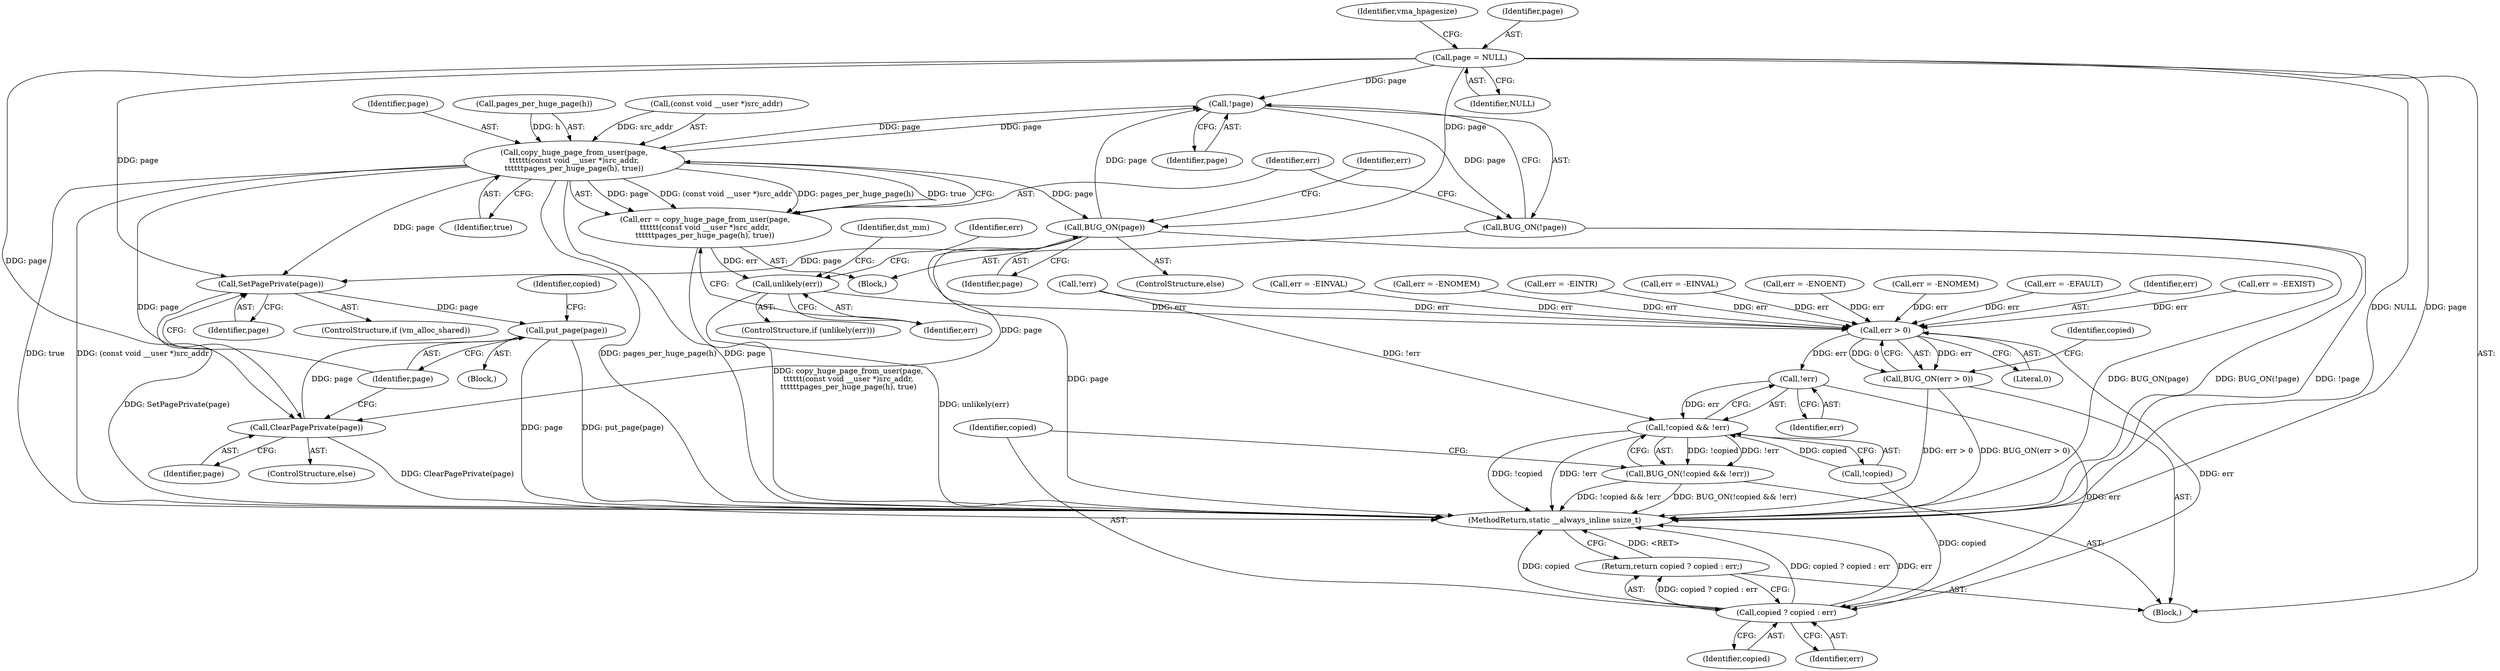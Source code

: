 digraph "0_linux_29ec90660d68bbdd69507c1c8b4e33aa299278b1_2@pointer" {
"1000162" [label="(Call,page = NULL)"];
"1000398" [label="(Call,!page)"];
"1000397" [label="(Call,BUG_ON(!page))"];
"1000402" [label="(Call,copy_huge_page_from_user(page,\n\t\t\t\t\t\t(const void __user *)src_addr,\n\t\t\t\t\t\tpages_per_huge_page(h), true))"];
"1000400" [label="(Call,err = copy_huge_page_from_user(page,\n\t\t\t\t\t\t(const void __user *)src_addr,\n\t\t\t\t\t\tpages_per_huge_page(h), true))"];
"1000411" [label="(Call,unlikely(err))"];
"1000478" [label="(Call,err > 0)"];
"1000477" [label="(Call,BUG_ON(err > 0))"];
"1000485" [label="(Call,!err)"];
"1000482" [label="(Call,!copied && !err)"];
"1000481" [label="(Call,BUG_ON(!copied && !err))"];
"1000488" [label="(Call,copied ? copied : err)"];
"1000487" [label="(Return,return copied ? copied : err;)"];
"1000429" [label="(Call,BUG_ON(page))"];
"1000466" [label="(Call,SetPagePrivate(page))"];
"1000471" [label="(Call,put_page(page))"];
"1000469" [label="(Call,ClearPagePrivate(page))"];
"1000414" [label="(Call,err = -EFAULT)"];
"1000475" [label="(Identifier,copied)"];
"1000409" [label="(Identifier,true)"];
"1000410" [label="(ControlStructure,if (unlikely(err)))"];
"1000487" [label="(Return,return copied ? copied : err;)"];
"1000162" [label="(Call,page = NULL)"];
"1000429" [label="(Call,BUG_ON(page))"];
"1000490" [label="(Identifier,copied)"];
"1000479" [label="(Identifier,err)"];
"1000482" [label="(Call,!copied && !err)"];
"1000166" [label="(Identifier,vma_hpagesize)"];
"1000402" [label="(Call,copy_huge_page_from_user(page,\n\t\t\t\t\t\t(const void __user *)src_addr,\n\t\t\t\t\t\tpages_per_huge_page(h), true))"];
"1000403" [label="(Identifier,page)"];
"1000412" [label="(Identifier,err)"];
"1000480" [label="(Literal,0)"];
"1000407" [label="(Call,pages_per_huge_page(h))"];
"1000347" [label="(Call,err = -EEXIST)"];
"1000163" [label="(Identifier,page)"];
"1000484" [label="(Identifier,copied)"];
"1000481" [label="(Call,BUG_ON(!copied && !err))"];
"1000401" [label="(Identifier,err)"];
"1000430" [label="(Identifier,page)"];
"1000464" [label="(ControlStructure,if (vm_alloc_shared))"];
"1000478" [label="(Call,err > 0)"];
"1000422" [label="(Identifier,dst_mm)"];
"1000169" [label="(Call,err = -EINVAL)"];
"1000326" [label="(Call,err = -ENOMEM)"];
"1000470" [label="(Identifier,page)"];
"1000463" [label="(Block,)"];
"1000485" [label="(Call,!err)"];
"1000483" [label="(Call,!copied)"];
"1000467" [label="(Identifier,page)"];
"1000397" [label="(Call,BUG_ON(!page))"];
"1000447" [label="(Call,err = -EINTR)"];
"1000428" [label="(ControlStructure,else)"];
"1000411" [label="(Call,unlikely(err))"];
"1000164" [label="(Identifier,NULL)"];
"1000491" [label="(Identifier,err)"];
"1000472" [label="(Identifier,page)"];
"1000489" [label="(Identifier,copied)"];
"1000114" [label="(Block,)"];
"1000433" [label="(Identifier,err)"];
"1000391" [label="(Block,)"];
"1000469" [label="(Call,ClearPagePrivate(page))"];
"1000432" [label="(Call,!err)"];
"1000231" [label="(Call,err = -EINVAL)"];
"1000488" [label="(Call,copied ? copied : err)"];
"1000191" [label="(Call,err = -ENOENT)"];
"1000415" [label="(Identifier,err)"];
"1000486" [label="(Identifier,err)"];
"1000264" [label="(Call,err = -ENOMEM)"];
"1000492" [label="(MethodReturn,static __always_inline ssize_t)"];
"1000468" [label="(ControlStructure,else)"];
"1000477" [label="(Call,BUG_ON(err > 0))"];
"1000404" [label="(Call,(const void __user *)src_addr)"];
"1000398" [label="(Call,!page)"];
"1000399" [label="(Identifier,page)"];
"1000471" [label="(Call,put_page(page))"];
"1000466" [label="(Call,SetPagePrivate(page))"];
"1000400" [label="(Call,err = copy_huge_page_from_user(page,\n\t\t\t\t\t\t(const void __user *)src_addr,\n\t\t\t\t\t\tpages_per_huge_page(h), true))"];
"1000162" -> "1000114"  [label="AST: "];
"1000162" -> "1000164"  [label="CFG: "];
"1000163" -> "1000162"  [label="AST: "];
"1000164" -> "1000162"  [label="AST: "];
"1000166" -> "1000162"  [label="CFG: "];
"1000162" -> "1000492"  [label="DDG: NULL"];
"1000162" -> "1000492"  [label="DDG: page"];
"1000162" -> "1000398"  [label="DDG: page"];
"1000162" -> "1000429"  [label="DDG: page"];
"1000162" -> "1000466"  [label="DDG: page"];
"1000162" -> "1000469"  [label="DDG: page"];
"1000398" -> "1000397"  [label="AST: "];
"1000398" -> "1000399"  [label="CFG: "];
"1000399" -> "1000398"  [label="AST: "];
"1000397" -> "1000398"  [label="CFG: "];
"1000398" -> "1000397"  [label="DDG: page"];
"1000402" -> "1000398"  [label="DDG: page"];
"1000429" -> "1000398"  [label="DDG: page"];
"1000398" -> "1000402"  [label="DDG: page"];
"1000397" -> "1000391"  [label="AST: "];
"1000401" -> "1000397"  [label="CFG: "];
"1000397" -> "1000492"  [label="DDG: BUG_ON(!page)"];
"1000397" -> "1000492"  [label="DDG: !page"];
"1000402" -> "1000400"  [label="AST: "];
"1000402" -> "1000409"  [label="CFG: "];
"1000403" -> "1000402"  [label="AST: "];
"1000404" -> "1000402"  [label="AST: "];
"1000407" -> "1000402"  [label="AST: "];
"1000409" -> "1000402"  [label="AST: "];
"1000400" -> "1000402"  [label="CFG: "];
"1000402" -> "1000492"  [label="DDG: true"];
"1000402" -> "1000492"  [label="DDG: (const void __user *)src_addr"];
"1000402" -> "1000492"  [label="DDG: pages_per_huge_page(h)"];
"1000402" -> "1000492"  [label="DDG: page"];
"1000402" -> "1000400"  [label="DDG: page"];
"1000402" -> "1000400"  [label="DDG: (const void __user *)src_addr"];
"1000402" -> "1000400"  [label="DDG: pages_per_huge_page(h)"];
"1000402" -> "1000400"  [label="DDG: true"];
"1000404" -> "1000402"  [label="DDG: src_addr"];
"1000407" -> "1000402"  [label="DDG: h"];
"1000402" -> "1000429"  [label="DDG: page"];
"1000402" -> "1000466"  [label="DDG: page"];
"1000402" -> "1000469"  [label="DDG: page"];
"1000400" -> "1000391"  [label="AST: "];
"1000401" -> "1000400"  [label="AST: "];
"1000412" -> "1000400"  [label="CFG: "];
"1000400" -> "1000492"  [label="DDG: copy_huge_page_from_user(page,\n\t\t\t\t\t\t(const void __user *)src_addr,\n\t\t\t\t\t\tpages_per_huge_page(h), true)"];
"1000400" -> "1000411"  [label="DDG: err"];
"1000411" -> "1000410"  [label="AST: "];
"1000411" -> "1000412"  [label="CFG: "];
"1000412" -> "1000411"  [label="AST: "];
"1000415" -> "1000411"  [label="CFG: "];
"1000422" -> "1000411"  [label="CFG: "];
"1000411" -> "1000492"  [label="DDG: unlikely(err)"];
"1000411" -> "1000478"  [label="DDG: err"];
"1000478" -> "1000477"  [label="AST: "];
"1000478" -> "1000480"  [label="CFG: "];
"1000479" -> "1000478"  [label="AST: "];
"1000480" -> "1000478"  [label="AST: "];
"1000477" -> "1000478"  [label="CFG: "];
"1000478" -> "1000477"  [label="DDG: err"];
"1000478" -> "1000477"  [label="DDG: 0"];
"1000264" -> "1000478"  [label="DDG: err"];
"1000347" -> "1000478"  [label="DDG: err"];
"1000432" -> "1000478"  [label="DDG: err"];
"1000169" -> "1000478"  [label="DDG: err"];
"1000191" -> "1000478"  [label="DDG: err"];
"1000414" -> "1000478"  [label="DDG: err"];
"1000231" -> "1000478"  [label="DDG: err"];
"1000447" -> "1000478"  [label="DDG: err"];
"1000326" -> "1000478"  [label="DDG: err"];
"1000478" -> "1000485"  [label="DDG: err"];
"1000478" -> "1000488"  [label="DDG: err"];
"1000477" -> "1000114"  [label="AST: "];
"1000484" -> "1000477"  [label="CFG: "];
"1000477" -> "1000492"  [label="DDG: BUG_ON(err > 0)"];
"1000477" -> "1000492"  [label="DDG: err > 0"];
"1000485" -> "1000482"  [label="AST: "];
"1000485" -> "1000486"  [label="CFG: "];
"1000486" -> "1000485"  [label="AST: "];
"1000482" -> "1000485"  [label="CFG: "];
"1000485" -> "1000482"  [label="DDG: err"];
"1000485" -> "1000488"  [label="DDG: err"];
"1000482" -> "1000481"  [label="AST: "];
"1000482" -> "1000483"  [label="CFG: "];
"1000483" -> "1000482"  [label="AST: "];
"1000481" -> "1000482"  [label="CFG: "];
"1000482" -> "1000492"  [label="DDG: !copied"];
"1000482" -> "1000492"  [label="DDG: !err"];
"1000482" -> "1000481"  [label="DDG: !copied"];
"1000482" -> "1000481"  [label="DDG: !err"];
"1000483" -> "1000482"  [label="DDG: copied"];
"1000432" -> "1000482"  [label="DDG: !err"];
"1000481" -> "1000114"  [label="AST: "];
"1000489" -> "1000481"  [label="CFG: "];
"1000481" -> "1000492"  [label="DDG: BUG_ON(!copied && !err)"];
"1000481" -> "1000492"  [label="DDG: !copied && !err"];
"1000488" -> "1000487"  [label="AST: "];
"1000488" -> "1000490"  [label="CFG: "];
"1000488" -> "1000491"  [label="CFG: "];
"1000489" -> "1000488"  [label="AST: "];
"1000490" -> "1000488"  [label="AST: "];
"1000491" -> "1000488"  [label="AST: "];
"1000487" -> "1000488"  [label="CFG: "];
"1000488" -> "1000492"  [label="DDG: copied"];
"1000488" -> "1000492"  [label="DDG: copied ? copied : err"];
"1000488" -> "1000492"  [label="DDG: err"];
"1000488" -> "1000487"  [label="DDG: copied ? copied : err"];
"1000483" -> "1000488"  [label="DDG: copied"];
"1000487" -> "1000114"  [label="AST: "];
"1000492" -> "1000487"  [label="CFG: "];
"1000487" -> "1000492"  [label="DDG: <RET>"];
"1000429" -> "1000428"  [label="AST: "];
"1000429" -> "1000430"  [label="CFG: "];
"1000430" -> "1000429"  [label="AST: "];
"1000433" -> "1000429"  [label="CFG: "];
"1000429" -> "1000492"  [label="DDG: page"];
"1000429" -> "1000492"  [label="DDG: BUG_ON(page)"];
"1000429" -> "1000466"  [label="DDG: page"];
"1000429" -> "1000469"  [label="DDG: page"];
"1000466" -> "1000464"  [label="AST: "];
"1000466" -> "1000467"  [label="CFG: "];
"1000467" -> "1000466"  [label="AST: "];
"1000472" -> "1000466"  [label="CFG: "];
"1000466" -> "1000492"  [label="DDG: SetPagePrivate(page)"];
"1000466" -> "1000471"  [label="DDG: page"];
"1000471" -> "1000463"  [label="AST: "];
"1000471" -> "1000472"  [label="CFG: "];
"1000472" -> "1000471"  [label="AST: "];
"1000475" -> "1000471"  [label="CFG: "];
"1000471" -> "1000492"  [label="DDG: page"];
"1000471" -> "1000492"  [label="DDG: put_page(page)"];
"1000469" -> "1000471"  [label="DDG: page"];
"1000469" -> "1000468"  [label="AST: "];
"1000469" -> "1000470"  [label="CFG: "];
"1000470" -> "1000469"  [label="AST: "];
"1000472" -> "1000469"  [label="CFG: "];
"1000469" -> "1000492"  [label="DDG: ClearPagePrivate(page)"];
}
